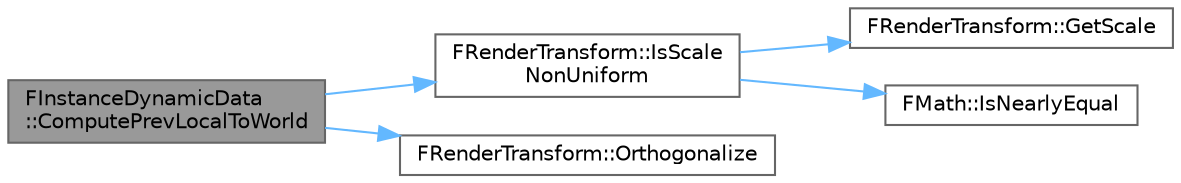 digraph "FInstanceDynamicData::ComputePrevLocalToWorld"
{
 // INTERACTIVE_SVG=YES
 // LATEX_PDF_SIZE
  bgcolor="transparent";
  edge [fontname=Helvetica,fontsize=10,labelfontname=Helvetica,labelfontsize=10];
  node [fontname=Helvetica,fontsize=10,shape=box,height=0.2,width=0.4];
  rankdir="LR";
  Node1 [id="Node000001",label="FInstanceDynamicData\l::ComputePrevLocalToWorld",height=0.2,width=0.4,color="gray40", fillcolor="grey60", style="filled", fontcolor="black",tooltip=" "];
  Node1 -> Node2 [id="edge1_Node000001_Node000002",color="steelblue1",style="solid",tooltip=" "];
  Node2 [id="Node000002",label="FRenderTransform::IsScale\lNonUniform",height=0.2,width=0.4,color="grey40", fillcolor="white", style="filled",URL="$df/dba/structFRenderTransform.html#aad1ab7aee00cd766deeda150d743c865",tooltip=" "];
  Node2 -> Node3 [id="edge2_Node000002_Node000003",color="steelblue1",style="solid",tooltip=" "];
  Node3 [id="Node000003",label="FRenderTransform::GetScale",height=0.2,width=0.4,color="grey40", fillcolor="white", style="filled",URL="$df/dba/structFRenderTransform.html#a8b93cfbcb6994923f0f77cabc39bab64",tooltip=" "];
  Node2 -> Node4 [id="edge3_Node000002_Node000004",color="steelblue1",style="solid",tooltip=" "];
  Node4 [id="Node000004",label="FMath::IsNearlyEqual",height=0.2,width=0.4,color="grey40", fillcolor="white", style="filled",URL="$dc/d20/structFMath.html#ae8c3d4ef867662795d84488ee590bcbd",tooltip="Checks if two floating point numbers are nearly equal."];
  Node1 -> Node5 [id="edge4_Node000001_Node000005",color="steelblue1",style="solid",tooltip=" "];
  Node5 [id="Node000005",label="FRenderTransform::Orthogonalize",height=0.2,width=0.4,color="grey40", fillcolor="white", style="filled",URL="$df/dba/structFRenderTransform.html#a90bc7a153591dc65f4e1d95a597a33c5",tooltip=" "];
}
